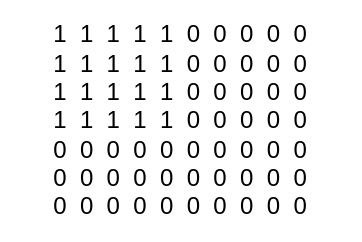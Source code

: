 <mxfile version="24.1.0" type="device">
  <diagram name="Page-1" id="0qjQd0bIqAvKOakUr5sT">
    <mxGraphModel dx="1434" dy="795" grid="1" gridSize="10" guides="1" tooltips="1" connect="1" arrows="1" fold="1" page="1" pageScale="1" pageWidth="850" pageHeight="1100" math="0" shadow="0">
      <root>
        <mxCell id="0" />
        <mxCell id="1" parent="0" />
        <mxCell id="B33dUFEOLYse5lPXIUkT-1" value="1&amp;nbsp; 1&amp;nbsp; 1&amp;nbsp; 1&amp;nbsp; 1&amp;nbsp; 0&amp;nbsp; 0&amp;nbsp; 0&amp;nbsp; 0&amp;nbsp; 0&lt;div&gt;1&amp;nbsp; 1&amp;nbsp; 1&amp;nbsp; 1&amp;nbsp; 1&amp;nbsp; 0&amp;nbsp; 0&amp;nbsp; 0&amp;nbsp; 0&amp;nbsp; 0&lt;br&gt;&lt;/div&gt;&lt;div&gt;1&amp;nbsp; 1&amp;nbsp; 1&amp;nbsp; 1&amp;nbsp; 1&amp;nbsp; 0&amp;nbsp; 0&amp;nbsp; 0&amp;nbsp; 0&amp;nbsp; 0&lt;br&gt;&lt;/div&gt;&lt;div&gt;1&amp;nbsp; 1&amp;nbsp; 1&amp;nbsp; 1&amp;nbsp; 1&amp;nbsp; 0&amp;nbsp; 0&amp;nbsp; 0&amp;nbsp; 0&amp;nbsp; 0&lt;br&gt;&lt;/div&gt;&lt;div&gt;0&amp;nbsp; 0&amp;nbsp; 0&amp;nbsp; 0&amp;nbsp; 0&amp;nbsp; 0&amp;nbsp; 0&amp;nbsp; 0&amp;nbsp; 0&amp;nbsp; 0&lt;br&gt;&lt;/div&gt;&lt;div&gt;0&amp;nbsp; 0&amp;nbsp; 0&amp;nbsp; 0&amp;nbsp; 0&amp;nbsp; 0&amp;nbsp; 0&amp;nbsp; 0&amp;nbsp; 0&amp;nbsp; 0&lt;br&gt;&lt;/div&gt;&lt;div&gt;0&amp;nbsp; 0&amp;nbsp; 0&amp;nbsp; 0&amp;nbsp; 0&amp;nbsp; 0&amp;nbsp; 0&amp;nbsp; 0&amp;nbsp; 0&amp;nbsp; 0&lt;br&gt;&lt;/div&gt;" style="text;strokeColor=none;align=center;fillColor=none;html=1;verticalAlign=middle;whiteSpace=wrap;rounded=0;shadow=0;" parent="1" vertex="1">
          <mxGeometry x="110" y="360" width="180" height="120" as="geometry" />
        </mxCell>
      </root>
    </mxGraphModel>
  </diagram>
</mxfile>
